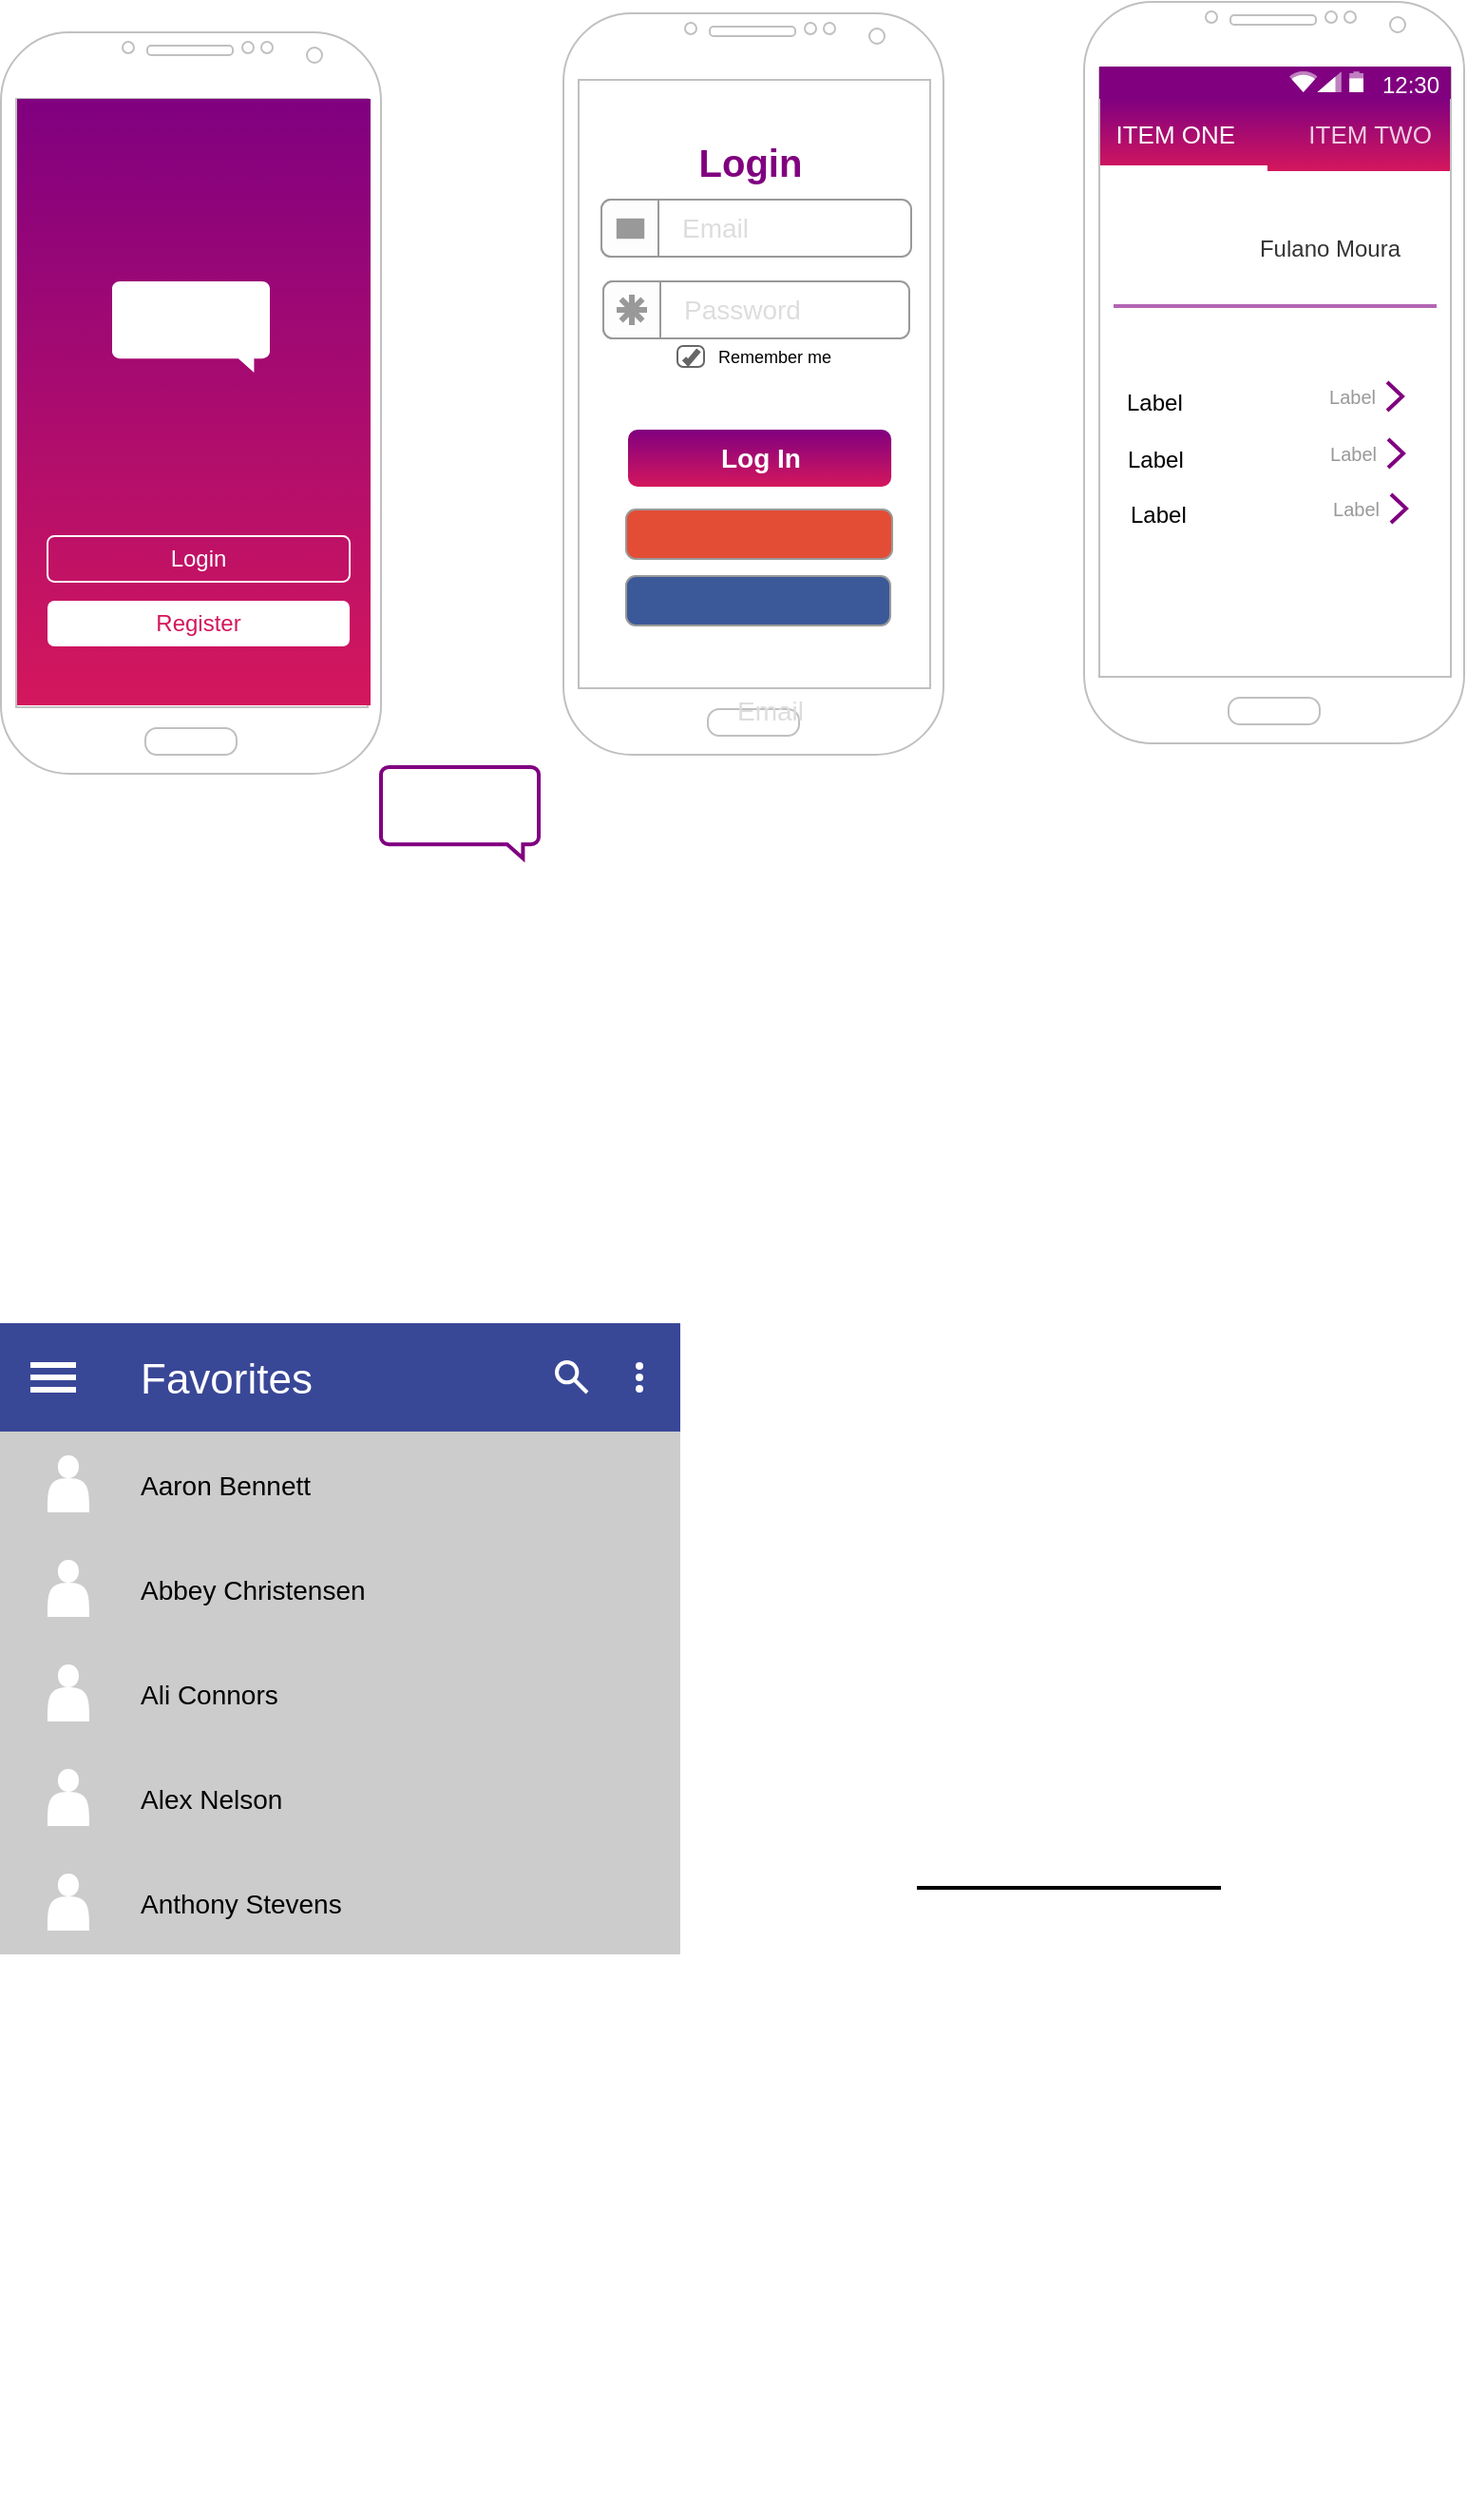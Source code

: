 <mxfile version="10.6.7" type="github"><diagram id="N8pAfsquPydeRPymiyrM" name="Page-1"><mxGraphModel dx="1036" dy="820" grid="0" gridSize="10" guides="1" tooltips="1" connect="1" arrows="1" fold="1" page="0" pageScale="1" pageWidth="827" pageHeight="1169" math="0" shadow="0"><root><mxCell id="0"/><mxCell id="1" parent="0"/><mxCell id="j-Edl63w2Y4PXjTr_k2R-38" value="" style="verticalLabelPosition=bottom;verticalAlign=top;html=1;shadow=0;dashed=0;strokeWidth=1;shape=mxgraph.android.phone2;fillColor=#ffffff;strokeColor=#c0c0c0;" parent="1" vertex="1"><mxGeometry x="-336.5" y="-80" width="200" height="390" as="geometry"/></mxCell><mxCell id="j-Edl63w2Y4PXjTr_k2R-39" value="" style="verticalLabelPosition=bottom;verticalAlign=top;html=1;shadow=0;dashed=0;strokeWidth=1;shape=mxgraph.android.phone2;fillColor=#ffffff;strokeColor=#c0c0c0;" parent="1" vertex="1"><mxGeometry x="-40.5" y="-90" width="200" height="390" as="geometry"/></mxCell><mxCell id="j-Edl63w2Y4PXjTr_k2R-40" value="&lt;font color=&quot;#800080&quot; style=&quot;font-size: 20px&quot;&gt;Login&lt;/font&gt;" style="html=1;shadow=0;dashed=0;shape=mxgraph.bootstrap.rrect;fillColor=#ffffff;align=center;rSize=5;strokeColor=none;verticalAlign=top;spacingTop=20;fontSize=14;fontStyle=1;whiteSpace=wrap;" parent="1" vertex="1"><mxGeometry x="-30.5" y="-50" width="176" height="310" as="geometry"/></mxCell><mxCell id="j-Edl63w2Y4PXjTr_k2R-52" value="" style="html=1;shadow=0;dashed=0;shape=mxgraph.bootstrap.rrect;rSize=5;strokeColor=#999999;fillColor=#E34D36;fontSize=14;fontColor=#dddddd;align=left;spacingLeft=40;whiteSpace=wrap;resizeWidth=1;" parent="j-Edl63w2Y4PXjTr_k2R-40" vertex="1"><mxGeometry x="23" y="221" width="140" height="26" as="geometry"><mxPoint x="16" y="58" as="offset"/></mxGeometry></mxCell><mxCell id="j-Edl63w2Y4PXjTr_k2R-41" value="Email" style="html=1;shadow=0;dashed=0;shape=mxgraph.bootstrap.rrect;rSize=5;strokeColor=#999999;fillColor=#ffffff;fontSize=14;fontColor=#dddddd;align=left;spacingLeft=40;whiteSpace=wrap;resizeWidth=1;" parent="j-Edl63w2Y4PXjTr_k2R-40" vertex="1"><mxGeometry width="163" height="30" relative="1" as="geometry"><mxPoint x="10" y="58" as="offset"/></mxGeometry></mxCell><mxCell id="j-Edl63w2Y4PXjTr_k2R-42" value="" style="html=1;shadow=0;dashed=0;shape=mxgraph.bootstrap.leftButton;rSize=5;strokeColor=#999999;fillColor=#fdfdfd;resizeHeight=1;" parent="j-Edl63w2Y4PXjTr_k2R-41" vertex="1"><mxGeometry width="30" height="30" relative="1" as="geometry"/></mxCell><mxCell id="j-Edl63w2Y4PXjTr_k2R-43" value="" style="html=1;shadow=0;dashed=0;shape=mxgraph.bootstrap.mail;strokeColor=#fdfdfd;fillColor=#999999;strokeWidth=1.3;" parent="j-Edl63w2Y4PXjTr_k2R-42" vertex="1"><mxGeometry x="0.5" y="0.5" width="16" height="12" relative="1" as="geometry"><mxPoint x="-8" y="-6" as="offset"/></mxGeometry></mxCell><mxCell id="j-Edl63w2Y4PXjTr_k2R-44" value="Password" style="html=1;shadow=0;dashed=0;shape=mxgraph.bootstrap.rrect;fillColor=#ffffff;rSize=5;strokeColor=#999999;fontSize=14;fontColor=#dddddd;align=left;spacingLeft=40;whiteSpace=wrap;resizeWidth=1;" parent="j-Edl63w2Y4PXjTr_k2R-40" vertex="1"><mxGeometry width="161" height="30" relative="1" as="geometry"><mxPoint x="11" y="101" as="offset"/></mxGeometry></mxCell><mxCell id="j-Edl63w2Y4PXjTr_k2R-45" value="" style="html=1;shadow=0;dashed=0;shape=mxgraph.bootstrap.leftButton;rSize=5;strokeColor=#999999;fillColor=#fdfdfd;resizeHeight=1;" parent="j-Edl63w2Y4PXjTr_k2R-44" vertex="1"><mxGeometry width="30" height="30" relative="1" as="geometry"><mxPoint as="offset"/></mxGeometry></mxCell><mxCell id="j-Edl63w2Y4PXjTr_k2R-46" value="" style="html=1;shadow=0;dashed=0;shape=mxgraph.bootstrap.password;strokeColor=#999999;strokeWidth=3;" parent="j-Edl63w2Y4PXjTr_k2R-45" vertex="1"><mxGeometry x="0.5" y="0.5" width="16" height="16" relative="1" as="geometry"><mxPoint x="-8" y="-8" as="offset"/></mxGeometry></mxCell><mxCell id="j-Edl63w2Y4PXjTr_k2R-47" value="Remember me" style="html=1;shadow=0;dashed=0;shape=mxgraph.bootstrap.checkbox;rSize=3;strokeColor=#666666;fillColor=#ffffff;labelPosition=right;align=left;spacingLeft=5;fontSize=9;" parent="j-Edl63w2Y4PXjTr_k2R-40" vertex="1"><mxGeometry width="14" height="11" relative="1" as="geometry"><mxPoint x="50" y="135" as="offset"/></mxGeometry></mxCell><mxCell id="j-Edl63w2Y4PXjTr_k2R-48" value="Log In" style="html=1;shadow=0;dashed=0;shape=mxgraph.bootstrap.rrect;rSize=5;strokeColor=none;fillColor=#800080;fontColor=#ffffff;fontSize=14;fontStyle=1;whiteSpace=wrap;resizeWidth=1;gradientColor=#D4175D;" parent="j-Edl63w2Y4PXjTr_k2R-40" vertex="1"><mxGeometry y="1" width="138.542" height="30" relative="1" as="geometry"><mxPoint x="24" y="-131" as="offset"/></mxGeometry></mxCell><mxCell id="j-Edl63w2Y4PXjTr_k2R-49" value="" style="shape=image;html=1;verticalAlign=top;verticalLabelPosition=bottom;labelBackgroundColor=#ffffff;imageAspect=0;aspect=fixed;image=https://cdn0.iconfinder.com/data/icons/small-n-flat/24/678083-social-google-plus-128.png;imageBackground=none;imageBorder=none;" parent="j-Edl63w2Y4PXjTr_k2R-40" vertex="1"><mxGeometry x="24" y="219" width="30" height="30" as="geometry"/></mxCell><mxCell id="j-Edl63w2Y4PXjTr_k2R-50" value="Email" style="html=1;shadow=0;dashed=0;shape=mxgraph.bootstrap.rrect;rSize=5;strokeColor=#999999;fillColor=#3b5998 ;fontSize=14;fontColor=#dddddd;align=left;spacingLeft=40;whiteSpace=wrap;resizeWidth=1;" parent="j-Edl63w2Y4PXjTr_k2R-40" vertex="1"><mxGeometry x="23" y="256" width="139" height="26" as="geometry"><mxPoint x="16" y="58" as="offset"/></mxGeometry></mxCell><mxCell id="j-Edl63w2Y4PXjTr_k2R-51" value="" style="shape=image;html=1;verticalAlign=top;verticalLabelPosition=bottom;labelBackgroundColor=#ffffff;imageAspect=0;aspect=fixed;image=https://cdn1.iconfinder.com/data/icons/logotypes/32/square-facebook-128.png" parent="j-Edl63w2Y4PXjTr_k2R-50" vertex="1"><mxGeometry width="24" height="24" as="geometry"/></mxCell><mxCell id="j-Edl63w2Y4PXjTr_k2R-55" value="" style="rounded=0;whiteSpace=wrap;html=1;strokeColor=none;gradientColor=#D4175D;fillColor=#800080;" parent="1" vertex="1"><mxGeometry x="-328" y="-45" width="186" height="319" as="geometry"/></mxCell><mxCell id="j-Edl63w2Y4PXjTr_k2R-74" value="" style="html=1;verticalLabelPosition=bottom;align=center;labelBackgroundColor=#ffffff;verticalAlign=top;strokeWidth=2;shadow=0;dashed=0;shape=mxgraph.ios7.icons.message;rounded=1;comic=0;strokeColor=none;" parent="1" vertex="1"><mxGeometry x="-278" y="51" width="83" height="48" as="geometry"/></mxCell><mxCell id="j-Edl63w2Y4PXjTr_k2R-76" value="" style="shape=image;html=1;verticalAlign=top;verticalLabelPosition=bottom;labelBackgroundColor=#ffffff;imageAspect=0;aspect=fixed;image=https://cdn2.iconfinder.com/data/icons/free-1/128/Love__heart_like-128.png;rounded=1;shadow=0;comic=0;strokeColor=#ffffff;fillColor=#800080;gradientColor=#D41E7F;fontColor=#FFFFFF;" parent="1" vertex="1"><mxGeometry x="-268" y="65" width="16" height="16" as="geometry"/></mxCell><mxCell id="j-Edl63w2Y4PXjTr_k2R-81" value="" style="shape=image;html=1;verticalAlign=top;verticalLabelPosition=bottom;labelBackgroundColor=#ffffff;imageAspect=0;aspect=fixed;image=https://cdn2.iconfinder.com/data/icons/free-1/128/Love__heart_like-128.png;rounded=1;shadow=0;comic=0;strokeColor=#ffffff;fillColor=#800080;gradientColor=#D41E7F;fontColor=#FFFFFF;" parent="1" vertex="1"><mxGeometry x="-244.5" y="64" width="16" height="16" as="geometry"/></mxCell><mxCell id="j-Edl63w2Y4PXjTr_k2R-82" value="" style="shape=image;html=1;verticalAlign=top;verticalLabelPosition=bottom;labelBackgroundColor=#ffffff;imageAspect=0;aspect=fixed;image=https://cdn2.iconfinder.com/data/icons/free-1/128/Love__heart_like-128.png;rounded=1;shadow=0;comic=0;strokeColor=#ffffff;fillColor=#800080;gradientColor=#D41E7F;fontColor=#FFFFFF;" parent="1" vertex="1"><mxGeometry x="-222.5" y="64" width="16" height="16" as="geometry"/></mxCell><mxCell id="j-Edl63w2Y4PXjTr_k2R-85" value="Text" style="text;html=1;strokeColor=none;fillColor=none;align=center;verticalAlign=middle;whiteSpace=wrap;rounded=0;shadow=0;comic=0;fontColor=#FFFFFF;" parent="1" vertex="1"><mxGeometry x="-337" y="534" width="40" height="20" as="geometry"/></mxCell><mxCell id="j-Edl63w2Y4PXjTr_k2R-86" value="&lt;span style=&quot;background-color: rgb(255 , 255 , 255)&quot;&gt;&lt;font color=&quot;#d4175d&quot;&gt;Register&lt;/font&gt;&lt;/span&gt;" style="rounded=1;whiteSpace=wrap;html=1;shadow=0;comic=0;strokeColor=none;" parent="1" vertex="1"><mxGeometry x="-312" y="219" width="159" height="24" as="geometry"/></mxCell><mxCell id="j-Edl63w2Y4PXjTr_k2R-88" value="Login" style="rounded=1;whiteSpace=wrap;html=1;shadow=0;comic=0;strokeColor=#ffffff;fillColor=none;gradientColor=#D4175D;fontColor=#FFFFFF;" parent="1" vertex="1"><mxGeometry x="-312" y="185" width="159" height="24" as="geometry"/></mxCell><mxCell id="j-Edl63w2Y4PXjTr_k2R-93" value="" style="verticalLabelPosition=bottom;verticalAlign=top;html=1;shadow=0;dashed=0;strokeWidth=1;shape=mxgraph.android.phone2;fillColor=#ffffff;strokeColor=#c0c0c0;" parent="1" vertex="1"><mxGeometry x="233.5" y="-96" width="200" height="390" as="geometry"/></mxCell><mxCell id="j-Edl63w2Y4PXjTr_k2R-94" value="" style="dashed=0;shape=rect;fillColor=#ffffff;strokeColor=none;rounded=1;shadow=0;comic=0;fontSize=9;fontColor=#FFFFFF;gradientColor=#ffffff;" parent="1" vertex="1"><mxGeometry x="244" y="-45" width="180" height="298" as="geometry"/></mxCell><mxCell id="j-Edl63w2Y4PXjTr_k2R-95" value="" style="dashed=0;shape=rect;strokeColor=none;fillColor=#800080;resizeWidth=1;gradientColor=#D4175D;" parent="j-Edl63w2Y4PXjTr_k2R-94" vertex="1"><mxGeometry width="184" height="38" relative="1" as="geometry"><mxPoint x="-2" as="offset"/></mxGeometry></mxCell><mxCell id="j-Edl63w2Y4PXjTr_k2R-96" value="ITEM ONE" style="text;fontSize=13;fontColor=#FFFFFF;verticalAlign=middle;align=center;resizeWidth=1;" parent="j-Edl63w2Y4PXjTr_k2R-95" vertex="1"><mxGeometry y="1" width="81.326" height="48" relative="1" as="geometry"><mxPoint x="-1" y="-44" as="offset"/></mxGeometry></mxCell><mxCell id="j-Edl63w2Y4PXjTr_k2R-97" value="ITEM TWO" style="text;fontSize=13;fontColor=#FFFFFF;verticalAlign=middle;align=center;textOpacity=80;resizeWidth=1;" parent="j-Edl63w2Y4PXjTr_k2R-95" vertex="1"><mxGeometry x="0.33" y="1" width="61.676" height="48" relative="1" as="geometry"><mxPoint x="50.5" y="-44" as="offset"/></mxGeometry></mxCell><mxCell id="j-Edl63w2Y4PXjTr_k2R-99" value="" style="dashed=0;shape=rect;resizeWidth=1;strokeColor=none;" parent="j-Edl63w2Y4PXjTr_k2R-95" vertex="1"><mxGeometry y="1" width="88" height="4" relative="1" as="geometry"><mxPoint y="-3" as="offset"/></mxGeometry></mxCell><mxCell id="j-Edl63w2Y4PXjTr_k2R-152" value="" style="shape=image;html=1;verticalAlign=top;verticalLabelPosition=bottom;labelBackgroundColor=#ffffff;imageAspect=0;aspect=fixed;image=https://cdn1.iconfinder.com/data/icons/instagram-ui-flat/48/Instagram_UI-17-128.png;rounded=1;shadow=0;comic=0;strokeColor=#ffffff;fillColor=#800080;gradientColor=#D4175D;fontSize=12;fontColor=#FFFFFF;" parent="j-Edl63w2Y4PXjTr_k2R-94" vertex="1"><mxGeometry y="40" width="76" height="76" as="geometry"/></mxCell><mxCell id="j-Edl63w2Y4PXjTr_k2R-155" value="&lt;span&gt;&lt;font color=&quot;#333333&quot;&gt;Fulano Moura&lt;/font&gt;&lt;/span&gt;" style="text;html=1;strokeColor=none;fillColor=none;align=center;verticalAlign=middle;whiteSpace=wrap;rounded=0;shadow=0;comic=0;fontSize=12;fontColor=#FFFFFF;" parent="j-Edl63w2Y4PXjTr_k2R-94" vertex="1"><mxGeometry x="72" y="57" width="94" height="44" as="geometry"/></mxCell><mxCell id="j-Edl63w2Y4PXjTr_k2R-181" value="" style="line;strokeWidth=2;html=1;strokeColor=#800080;gradientColor=#D4175D;fillColor=#800080;opacity=60;" parent="j-Edl63w2Y4PXjTr_k2R-94" vertex="1"><mxGeometry x="5" y="104" width="170" height="10" as="geometry"/></mxCell><mxCell id="j-Edl63w2Y4PXjTr_k2R-104" value="" style="dashed=0;shape=rect;fillColor=#ffffff;strokeColor=none;rounded=1;shadow=0;comic=0;fontSize=9;fontColor=#FFFFFF;" parent="1" vertex="1"><mxGeometry x="-337" y="575" width="358" height="642" as="geometry"/></mxCell><mxCell id="j-Edl63w2Y4PXjTr_k2R-105" value="12:30" style="dashed=0;shape=rect;align=right;fillColor=#800080;strokeColor=none;fontColor=#FFFFFF;spacingRight=4;spacingTop=1;fontStyle=0;fontSize=12;resizeWidth=1;verticalAlign=middle;" parent="j-Edl63w2Y4PXjTr_k2R-104" vertex="1"><mxGeometry width="185" height="17" relative="1" as="geometry"><mxPoint x="578.5" y="-637" as="offset"/></mxGeometry></mxCell><mxCell id="j-Edl63w2Y4PXjTr_k2R-106" value="" style="dashed=0;shape=mxgraph.gmdl.top_bar;fillColor=#2D3986;strokeColor=none;" parent="j-Edl63w2Y4PXjTr_k2R-105" vertex="1"><mxGeometry x="1" y="0.5" width="39" height="11" relative="1" as="geometry"><mxPoint x="-85" y="-6" as="offset"/></mxGeometry></mxCell><mxCell id="j-Edl63w2Y4PXjTr_k2R-107" value="Favorites" style="dashed=0;shape=rect;strokeColor=none;fillColor=#394797;resizeWidth=1;fontSize=22;fontColor=#FFFFFF;spacingTop=-3;verticalAlign=middle;align=left;spacingLeft=72;" parent="j-Edl63w2Y4PXjTr_k2R-104" vertex="1"><mxGeometry width="358" height="57" relative="1" as="geometry"><mxPoint y="24" as="offset"/></mxGeometry></mxCell><mxCell id="j-Edl63w2Y4PXjTr_k2R-108" value="" style="dashed=0;shape=mxgraph.gmdl.preferences;strokeColor=none;fillColor=#ffffff;" parent="j-Edl63w2Y4PXjTr_k2R-107" vertex="1"><mxGeometry y="0.5" width="24" height="16" relative="1" as="geometry"><mxPoint x="16" y="-8" as="offset"/></mxGeometry></mxCell><mxCell id="j-Edl63w2Y4PXjTr_k2R-109" value="" style="dashed=0;shape=mxgraph.gmdl.search;strokeColor=#ffffff;fillColor=none;strokeWidth=2;" parent="j-Edl63w2Y4PXjTr_k2R-107" vertex="1"><mxGeometry x="1" y="0.5" width="16" height="16" relative="1" as="geometry"><mxPoint x="-65" y="-8" as="offset"/></mxGeometry></mxCell><mxCell id="j-Edl63w2Y4PXjTr_k2R-110" value="" style="dashed=0;shape=mxgraph.gmdl.settings;strokeColor=none;fillColor=#ffffff;" parent="j-Edl63w2Y4PXjTr_k2R-107" vertex="1"><mxGeometry x="1" y="0.5" width="5" height="16" relative="1" as="geometry"><mxPoint x="-24" y="-8" as="offset"/></mxGeometry></mxCell><mxCell id="j-Edl63w2Y4PXjTr_k2R-111" value="Aaron Bennett" style="dashed=0;shape=rect;resizeWidth=1;strokeColor=none;fillColor=#000000;opacity=20;fontSize=14;fontColor=#000000;verticalAlign=middle;align=left;spacingLeft=72;" parent="j-Edl63w2Y4PXjTr_k2R-104" vertex="1"><mxGeometry width="358" height="55" relative="1" as="geometry"><mxPoint y="81" as="offset"/></mxGeometry></mxCell><mxCell id="j-Edl63w2Y4PXjTr_k2R-112" value="" style="shape=actor;strokeColor=none;fillColor=#ffffff;" parent="j-Edl63w2Y4PXjTr_k2R-111" vertex="1"><mxGeometry y="0.5" width="22" height="30" relative="1" as="geometry"><mxPoint x="25" y="-15" as="offset"/></mxGeometry></mxCell><mxCell id="j-Edl63w2Y4PXjTr_k2R-113" value="Abbey Christensen" style="dashed=0;shape=rect;resizeWidth=1;strokeColor=none;fillColor=#000000;opacity=20;fontSize=14;fontColor=#000000;verticalAlign=middle;align=left;spacingLeft=72;" parent="j-Edl63w2Y4PXjTr_k2R-104" vertex="1"><mxGeometry width="358" height="55" relative="1" as="geometry"><mxPoint y="136" as="offset"/></mxGeometry></mxCell><mxCell id="j-Edl63w2Y4PXjTr_k2R-114" value="" style="shape=actor;strokeColor=none;fillColor=#ffffff;" parent="j-Edl63w2Y4PXjTr_k2R-113" vertex="1"><mxGeometry y="0.5" width="22" height="30" relative="1" as="geometry"><mxPoint x="25" y="-15" as="offset"/></mxGeometry></mxCell><mxCell id="j-Edl63w2Y4PXjTr_k2R-115" value="Ali Connors" style="dashed=0;shape=rect;resizeWidth=1;strokeColor=none;fillColor=#000000;opacity=20;fontSize=14;fontColor=#000000;verticalAlign=middle;align=left;spacingLeft=72;" parent="j-Edl63w2Y4PXjTr_k2R-104" vertex="1"><mxGeometry width="358" height="55" relative="1" as="geometry"><mxPoint y="191" as="offset"/></mxGeometry></mxCell><mxCell id="j-Edl63w2Y4PXjTr_k2R-116" value="" style="shape=actor;strokeColor=none;fillColor=#ffffff;" parent="j-Edl63w2Y4PXjTr_k2R-115" vertex="1"><mxGeometry y="0.5" width="22" height="30" relative="1" as="geometry"><mxPoint x="25" y="-15" as="offset"/></mxGeometry></mxCell><mxCell id="j-Edl63w2Y4PXjTr_k2R-117" value="Alex Nelson" style="dashed=0;shape=rect;resizeWidth=1;strokeColor=none;fillColor=#000000;opacity=20;fontSize=14;fontColor=#000000;verticalAlign=middle;align=left;spacingLeft=72;" parent="j-Edl63w2Y4PXjTr_k2R-104" vertex="1"><mxGeometry width="358" height="55" relative="1" as="geometry"><mxPoint y="246" as="offset"/></mxGeometry></mxCell><mxCell id="j-Edl63w2Y4PXjTr_k2R-118" value="" style="shape=actor;strokeColor=none;fillColor=#ffffff;" parent="j-Edl63w2Y4PXjTr_k2R-117" vertex="1"><mxGeometry y="0.5" width="22" height="30" relative="1" as="geometry"><mxPoint x="25" y="-15" as="offset"/></mxGeometry></mxCell><mxCell id="j-Edl63w2Y4PXjTr_k2R-119" value="Anthony Stevens" style="dashed=0;shape=rect;resizeWidth=1;strokeColor=none;fillColor=#000000;opacity=20;fontSize=14;fontColor=#000000;verticalAlign=middle;align=left;spacingLeft=72;" parent="j-Edl63w2Y4PXjTr_k2R-104" vertex="1"><mxGeometry width="358" height="55" relative="1" as="geometry"><mxPoint y="301" as="offset"/></mxGeometry></mxCell><mxCell id="j-Edl63w2Y4PXjTr_k2R-120" value="" style="shape=actor;strokeColor=none;fillColor=#ffffff;" parent="j-Edl63w2Y4PXjTr_k2R-119" vertex="1"><mxGeometry y="0.5" width="22" height="30" relative="1" as="geometry"><mxPoint x="25" y="-15" as="offset"/></mxGeometry></mxCell><mxCell id="j-Edl63w2Y4PXjTr_k2R-163" value="" style="shape=rect;strokeColor=none;fillColor=#ffffff;gradientColor=none;shadow=0;rounded=1;comic=0;fontSize=12;fontColor=#FFFFFF;" parent="1" vertex="1"><mxGeometry x="249" y="100" width="170" height="86" as="geometry"/></mxCell><mxCell id="j-Edl63w2Y4PXjTr_k2R-164" value="Label" style="shape=rect;strokeColor=none;fontSize=12;fontColor=#000000;resizeWidth=1;align=left;spacingTop=2;spacingLeft=5;" parent="j-Edl63w2Y4PXjTr_k2R-163" vertex="1"><mxGeometry width="162" height="26" relative="1" as="geometry"/></mxCell><mxCell id="j-Edl63w2Y4PXjTr_k2R-165" value="Label" style="shape=mxgraph.ios7.misc.right;strokeColor=#800080;labelPosition=left;verticalLabelPosition=middle;align=right;verticalAlign=middle;fontSize=10;spacingRight=4;fontColor=#999999;strokeWidth=2;" parent="j-Edl63w2Y4PXjTr_k2R-164" vertex="1"><mxGeometry x="1" y="0.5" width="8" height="15" relative="1" as="geometry"><mxPoint x="-18" y="-9" as="offset"/></mxGeometry></mxCell><mxCell id="j-Edl63w2Y4PXjTr_k2R-188" value="Label" style="shape=rect;strokeColor=none;fontSize=12;fontColor=#000000;resizeWidth=1;align=left;spacingTop=2;spacingLeft=5;" parent="j-Edl63w2Y4PXjTr_k2R-163" vertex="1"><mxGeometry x="2" y="59" width="162" height="26" as="geometry"/></mxCell><mxCell id="j-Edl63w2Y4PXjTr_k2R-189" value="Label" style="shape=mxgraph.ios7.misc.right;strokeColor=#800080;labelPosition=left;verticalLabelPosition=middle;align=right;verticalAlign=middle;fontSize=10;spacingRight=4;fontColor=#999999;strokeWidth=2;" parent="j-Edl63w2Y4PXjTr_k2R-188" vertex="1"><mxGeometry x="1" y="0.5" width="8" height="15" relative="1" as="geometry"><mxPoint x="-18" y="-9" as="offset"/></mxGeometry></mxCell><mxCell id="j-Edl63w2Y4PXjTr_k2R-180" value="" style="line;strokeWidth=2;html=1;" parent="1" vertex="1"><mxGeometry x="145.5" y="891" width="160" height="10" as="geometry"/></mxCell><mxCell id="j-Edl63w2Y4PXjTr_k2R-186" value="Label" style="shape=rect;strokeColor=none;fontSize=12;fontColor=#000000;resizeWidth=1;align=left;spacingTop=2;spacingLeft=5;" parent="1" vertex="1"><mxGeometry x="249.5" y="130" width="162" height="26" as="geometry"/></mxCell><mxCell id="j-Edl63w2Y4PXjTr_k2R-187" value="Label" style="shape=mxgraph.ios7.misc.right;strokeColor=#800080;labelPosition=left;verticalLabelPosition=middle;align=right;verticalAlign=middle;fontSize=10;spacingRight=4;fontColor=#999999;strokeWidth=2;" parent="j-Edl63w2Y4PXjTr_k2R-186" vertex="1"><mxGeometry x="1" y="0.5" width="8" height="15" relative="1" as="geometry"><mxPoint x="-18" y="-9" as="offset"/></mxGeometry></mxCell><mxCell id="7NmjEbKXZg-oG1wlY9lz-1" value="" style="html=1;verticalLabelPosition=bottom;align=center;labelBackgroundColor=#ffffff;verticalAlign=top;strokeWidth=2;shadow=0;dashed=0;shape=mxgraph.ios7.icons.message;rounded=1;comic=0;strokeColor=#800080;gradientColor=#ffffff;fillColor=none;" vertex="1" parent="1"><mxGeometry x="-136.5" y="306.5" width="83" height="48" as="geometry"/></mxCell><mxCell id="7NmjEbKXZg-oG1wlY9lz-2" value="" style="shape=image;html=1;verticalAlign=top;verticalLabelPosition=bottom;labelBackgroundColor=#ffffff;imageAspect=0;aspect=fixed;image=https://cdn2.iconfinder.com/data/icons/free-1/128/Love__heart_like-128.png;rounded=1;shadow=0;comic=0;strokeColor=#ffffff;fillColor=#800080;gradientColor=#D41E7F;fontColor=#FFFFFF;" vertex="1" parent="1"><mxGeometry x="-126.5" y="320.5" width="16" height="16" as="geometry"/></mxCell><mxCell id="7NmjEbKXZg-oG1wlY9lz-3" value="" style="shape=image;html=1;verticalAlign=top;verticalLabelPosition=bottom;labelBackgroundColor=#ffffff;imageAspect=0;aspect=fixed;image=https://cdn2.iconfinder.com/data/icons/free-1/128/Love__heart_like-128.png;rounded=1;shadow=0;comic=0;strokeColor=#ffffff;fillColor=#800080;gradientColor=#D41E7F;fontColor=#FFFFFF;" vertex="1" parent="1"><mxGeometry x="-103" y="319.5" width="16" height="16" as="geometry"/></mxCell><mxCell id="7NmjEbKXZg-oG1wlY9lz-4" value="" style="shape=image;html=1;verticalAlign=top;verticalLabelPosition=bottom;labelBackgroundColor=#ffffff;imageAspect=0;aspect=fixed;image=https://cdn2.iconfinder.com/data/icons/free-1/128/Love__heart_like-128.png;rounded=1;shadow=0;comic=0;strokeColor=#ffffff;fillColor=#800080;gradientColor=#D41E7F;fontColor=#FFFFFF;" vertex="1" parent="1"><mxGeometry x="-80" y="320" width="15" height="15" as="geometry"/></mxCell><mxCell id="7NmjEbKXZg-oG1wlY9lz-6" value="" style="html=1;verticalLabelPosition=bottom;align=center;labelBackgroundColor=#ffffff;verticalAlign=top;strokeWidth=2;shadow=0;dashed=0;shape=mxgraph.ios7.icons.message;rounded=1;comic=0;strokeColor=none;" vertex="1" parent="1"><mxGeometry x="-132.5" y="106" width="83" height="48" as="geometry"/></mxCell><mxCell id="7NmjEbKXZg-oG1wlY9lz-7" value="" style="shape=image;html=1;verticalAlign=top;verticalLabelPosition=bottom;labelBackgroundColor=#ffffff;imageAspect=0;aspect=fixed;image=https://cdn2.iconfinder.com/data/icons/free-1/128/Love__heart_like-128.png;rounded=1;shadow=0;comic=0;strokeColor=#ffffff;fillColor=#800080;gradientColor=#D41E7F;fontColor=#FFFFFF;" vertex="1" parent="1"><mxGeometry x="-122.5" y="120" width="16" height="16" as="geometry"/></mxCell><mxCell id="7NmjEbKXZg-oG1wlY9lz-8" value="" style="shape=image;html=1;verticalAlign=top;verticalLabelPosition=bottom;labelBackgroundColor=#ffffff;imageAspect=0;aspect=fixed;image=https://cdn2.iconfinder.com/data/icons/free-1/128/Love__heart_like-128.png;rounded=1;shadow=0;comic=0;strokeColor=#ffffff;fillColor=#800080;gradientColor=#D41E7F;fontColor=#FFFFFF;" vertex="1" parent="1"><mxGeometry x="-99" y="119" width="16" height="16" as="geometry"/></mxCell><mxCell id="7NmjEbKXZg-oG1wlY9lz-9" value="" style="shape=image;html=1;verticalAlign=top;verticalLabelPosition=bottom;labelBackgroundColor=#ffffff;imageAspect=0;aspect=fixed;image=https://cdn2.iconfinder.com/data/icons/free-1/128/Love__heart_like-128.png;rounded=1;shadow=0;comic=0;strokeColor=#ffffff;fillColor=#800080;gradientColor=#D41E7F;fontColor=#FFFFFF;" vertex="1" parent="1"><mxGeometry x="-77" y="119" width="16" height="16" as="geometry"/></mxCell></root></mxGraphModel></diagram></mxfile>